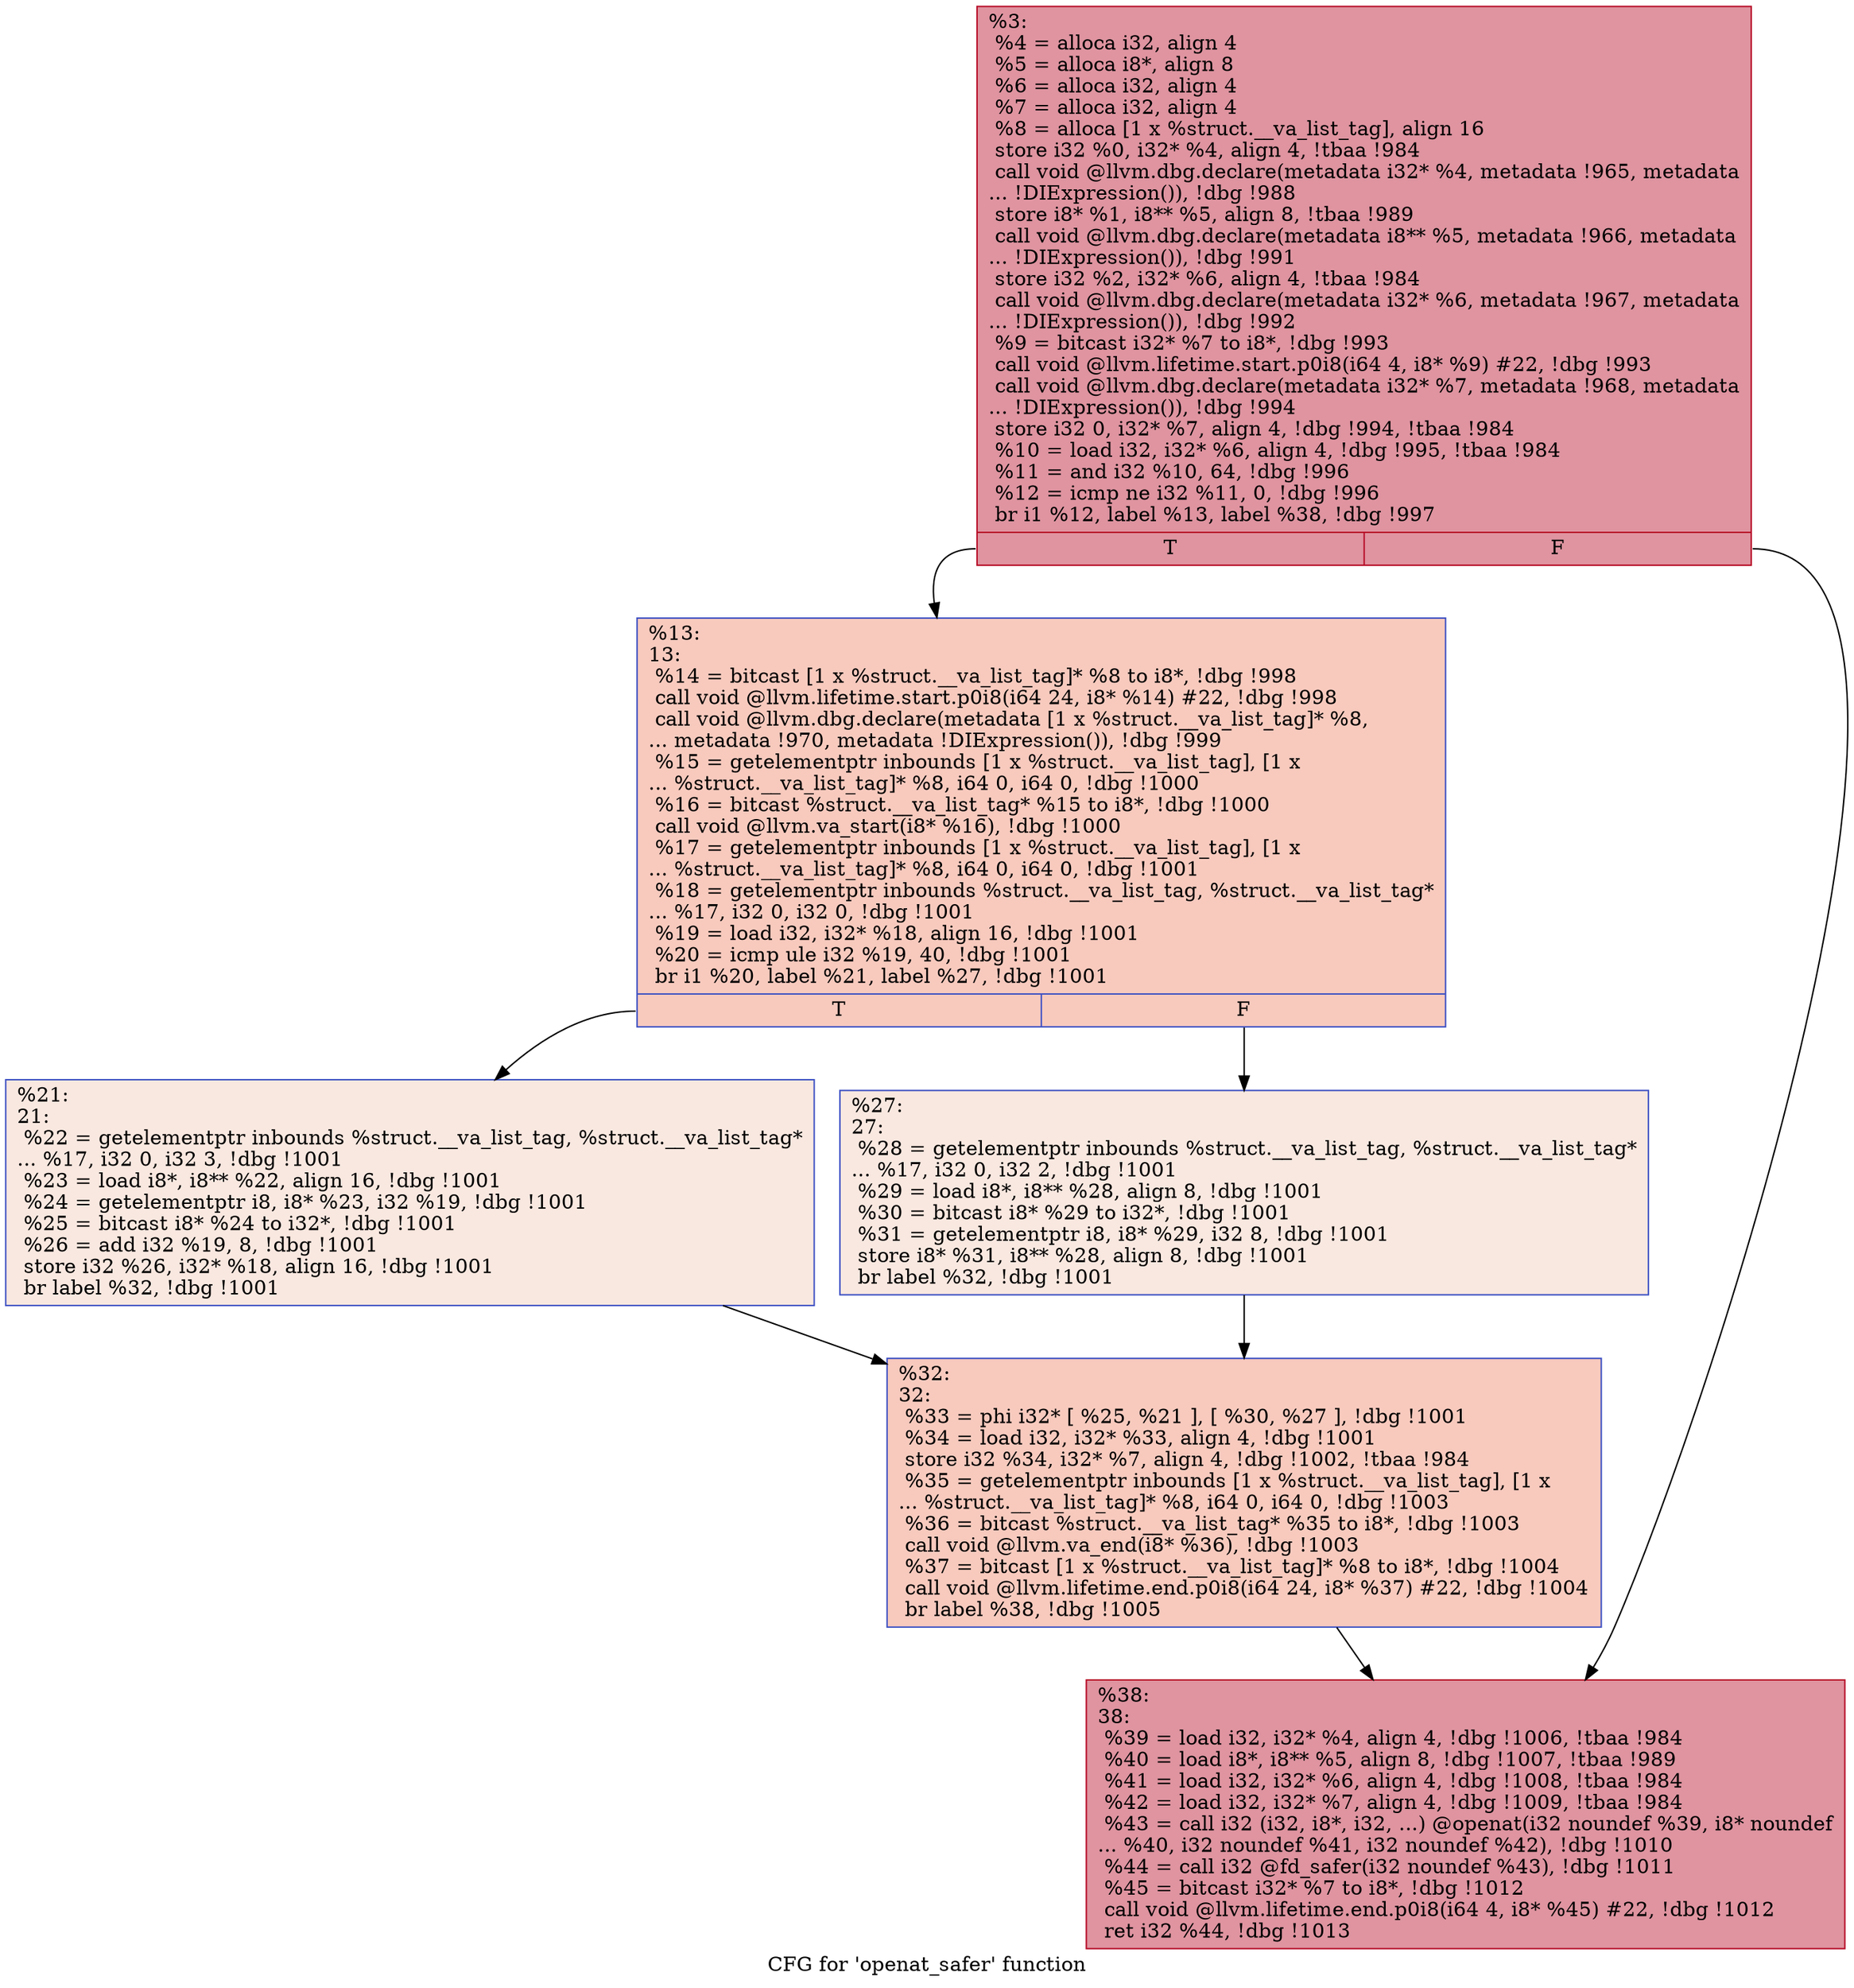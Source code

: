 digraph "CFG for 'openat_safer' function" {
	label="CFG for 'openat_safer' function";

	Node0x22c3e60 [shape=record,color="#b70d28ff", style=filled, fillcolor="#b70d2870",label="{%3:\l  %4 = alloca i32, align 4\l  %5 = alloca i8*, align 8\l  %6 = alloca i32, align 4\l  %7 = alloca i32, align 4\l  %8 = alloca [1 x %struct.__va_list_tag], align 16\l  store i32 %0, i32* %4, align 4, !tbaa !984\l  call void @llvm.dbg.declare(metadata i32* %4, metadata !965, metadata\l... !DIExpression()), !dbg !988\l  store i8* %1, i8** %5, align 8, !tbaa !989\l  call void @llvm.dbg.declare(metadata i8** %5, metadata !966, metadata\l... !DIExpression()), !dbg !991\l  store i32 %2, i32* %6, align 4, !tbaa !984\l  call void @llvm.dbg.declare(metadata i32* %6, metadata !967, metadata\l... !DIExpression()), !dbg !992\l  %9 = bitcast i32* %7 to i8*, !dbg !993\l  call void @llvm.lifetime.start.p0i8(i64 4, i8* %9) #22, !dbg !993\l  call void @llvm.dbg.declare(metadata i32* %7, metadata !968, metadata\l... !DIExpression()), !dbg !994\l  store i32 0, i32* %7, align 4, !dbg !994, !tbaa !984\l  %10 = load i32, i32* %6, align 4, !dbg !995, !tbaa !984\l  %11 = and i32 %10, 64, !dbg !996\l  %12 = icmp ne i32 %11, 0, !dbg !996\l  br i1 %12, label %13, label %38, !dbg !997\l|{<s0>T|<s1>F}}"];
	Node0x22c3e60:s0 -> Node0x22c3eb0;
	Node0x22c3e60:s1 -> Node0x22c3ff0;
	Node0x22c3eb0 [shape=record,color="#3d50c3ff", style=filled, fillcolor="#ef886b70",label="{%13:\l13:                                               \l  %14 = bitcast [1 x %struct.__va_list_tag]* %8 to i8*, !dbg !998\l  call void @llvm.lifetime.start.p0i8(i64 24, i8* %14) #22, !dbg !998\l  call void @llvm.dbg.declare(metadata [1 x %struct.__va_list_tag]* %8,\l... metadata !970, metadata !DIExpression()), !dbg !999\l  %15 = getelementptr inbounds [1 x %struct.__va_list_tag], [1 x\l... %struct.__va_list_tag]* %8, i64 0, i64 0, !dbg !1000\l  %16 = bitcast %struct.__va_list_tag* %15 to i8*, !dbg !1000\l  call void @llvm.va_start(i8* %16), !dbg !1000\l  %17 = getelementptr inbounds [1 x %struct.__va_list_tag], [1 x\l... %struct.__va_list_tag]* %8, i64 0, i64 0, !dbg !1001\l  %18 = getelementptr inbounds %struct.__va_list_tag, %struct.__va_list_tag*\l... %17, i32 0, i32 0, !dbg !1001\l  %19 = load i32, i32* %18, align 16, !dbg !1001\l  %20 = icmp ule i32 %19, 40, !dbg !1001\l  br i1 %20, label %21, label %27, !dbg !1001\l|{<s0>T|<s1>F}}"];
	Node0x22c3eb0:s0 -> Node0x22c3f00;
	Node0x22c3eb0:s1 -> Node0x22c3f50;
	Node0x22c3f00 [shape=record,color="#3d50c3ff", style=filled, fillcolor="#f1ccb870",label="{%21:\l21:                                               \l  %22 = getelementptr inbounds %struct.__va_list_tag, %struct.__va_list_tag*\l... %17, i32 0, i32 3, !dbg !1001\l  %23 = load i8*, i8** %22, align 16, !dbg !1001\l  %24 = getelementptr i8, i8* %23, i32 %19, !dbg !1001\l  %25 = bitcast i8* %24 to i32*, !dbg !1001\l  %26 = add i32 %19, 8, !dbg !1001\l  store i32 %26, i32* %18, align 16, !dbg !1001\l  br label %32, !dbg !1001\l}"];
	Node0x22c3f00 -> Node0x22c3fa0;
	Node0x22c3f50 [shape=record,color="#3d50c3ff", style=filled, fillcolor="#f1ccb870",label="{%27:\l27:                                               \l  %28 = getelementptr inbounds %struct.__va_list_tag, %struct.__va_list_tag*\l... %17, i32 0, i32 2, !dbg !1001\l  %29 = load i8*, i8** %28, align 8, !dbg !1001\l  %30 = bitcast i8* %29 to i32*, !dbg !1001\l  %31 = getelementptr i8, i8* %29, i32 8, !dbg !1001\l  store i8* %31, i8** %28, align 8, !dbg !1001\l  br label %32, !dbg !1001\l}"];
	Node0x22c3f50 -> Node0x22c3fa0;
	Node0x22c3fa0 [shape=record,color="#3d50c3ff", style=filled, fillcolor="#ef886b70",label="{%32:\l32:                                               \l  %33 = phi i32* [ %25, %21 ], [ %30, %27 ], !dbg !1001\l  %34 = load i32, i32* %33, align 4, !dbg !1001\l  store i32 %34, i32* %7, align 4, !dbg !1002, !tbaa !984\l  %35 = getelementptr inbounds [1 x %struct.__va_list_tag], [1 x\l... %struct.__va_list_tag]* %8, i64 0, i64 0, !dbg !1003\l  %36 = bitcast %struct.__va_list_tag* %35 to i8*, !dbg !1003\l  call void @llvm.va_end(i8* %36), !dbg !1003\l  %37 = bitcast [1 x %struct.__va_list_tag]* %8 to i8*, !dbg !1004\l  call void @llvm.lifetime.end.p0i8(i64 24, i8* %37) #22, !dbg !1004\l  br label %38, !dbg !1005\l}"];
	Node0x22c3fa0 -> Node0x22c3ff0;
	Node0x22c3ff0 [shape=record,color="#b70d28ff", style=filled, fillcolor="#b70d2870",label="{%38:\l38:                                               \l  %39 = load i32, i32* %4, align 4, !dbg !1006, !tbaa !984\l  %40 = load i8*, i8** %5, align 8, !dbg !1007, !tbaa !989\l  %41 = load i32, i32* %6, align 4, !dbg !1008, !tbaa !984\l  %42 = load i32, i32* %7, align 4, !dbg !1009, !tbaa !984\l  %43 = call i32 (i32, i8*, i32, ...) @openat(i32 noundef %39, i8* noundef\l... %40, i32 noundef %41, i32 noundef %42), !dbg !1010\l  %44 = call i32 @fd_safer(i32 noundef %43), !dbg !1011\l  %45 = bitcast i32* %7 to i8*, !dbg !1012\l  call void @llvm.lifetime.end.p0i8(i64 4, i8* %45) #22, !dbg !1012\l  ret i32 %44, !dbg !1013\l}"];
}
